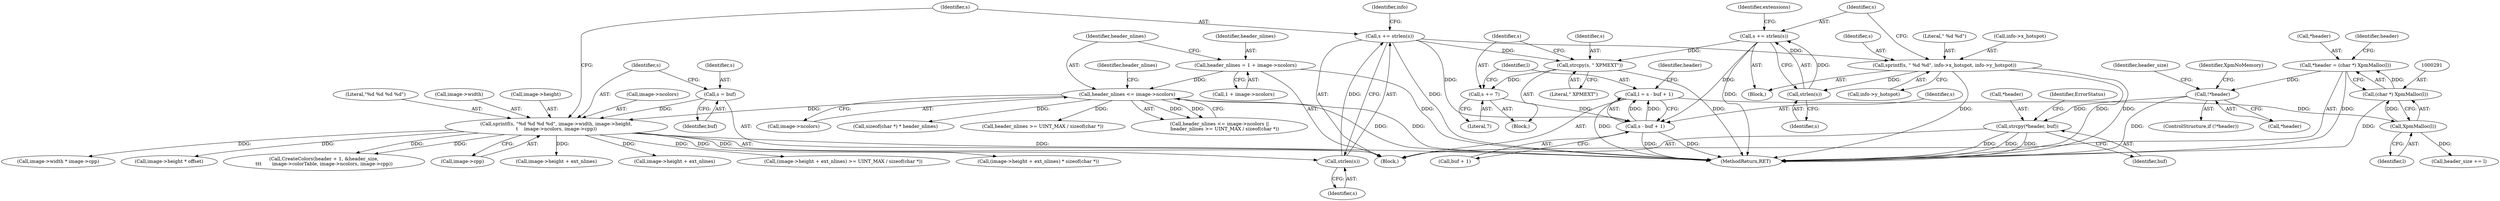 digraph "0_libXpm_d1167418f0fd02a27f617ec5afd6db053afbe185@API" {
"1000303" [label="(Call,strcpy(*header, buf))"];
"1000295" [label="(Call,!*header)"];
"1000287" [label="(Call,*header = (char *) XpmMalloc(l))"];
"1000290" [label="(Call,(char *) XpmMalloc(l))"];
"1000292" [label="(Call,XpmMalloc(l))"];
"1000280" [label="(Call,l = s - buf + 1)"];
"1000282" [label="(Call,s - buf + 1)"];
"1000267" [label="(Call,s += strlen(s))"];
"1000269" [label="(Call,strlen(s))"];
"1000258" [label="(Call,sprintf(s, \" %d %d\", info->x_hotspot, info->y_hotspot))"];
"1000245" [label="(Call,s += strlen(s))"];
"1000247" [label="(Call,strlen(s))"];
"1000230" [label="(Call,sprintf(s, \"%d %d %d %d\", image->width, image->height,\n\t    image->ncolors, image->cpp))"];
"1000227" [label="(Call,s = buf)"];
"1000186" [label="(Call,header_nlines <= image->ncolors)"];
"1000177" [label="(Call,header_nlines = 1 + image->ncolors)"];
"1000277" [label="(Call,s += 7)"];
"1000274" [label="(Call,strcpy(s, \" XPMEXT\"))"];
"1000300" [label="(Call,header_size += l)"];
"1000301" [label="(Identifier,header_size)"];
"1000191" [label="(Call,header_nlines >= UINT_MAX / sizeof(char *))"];
"1000281" [label="(Identifier,l)"];
"1000260" [label="(Literal,\" %d %d\")"];
"1000177" [label="(Call,header_nlines = 1 + image->ncolors)"];
"1000273" [label="(Block,)"];
"1000292" [label="(Call,XpmMalloc(l))"];
"1000288" [label="(Call,*header)"];
"1000231" [label="(Identifier,s)"];
"1000394" [label="(Call,image->height * offset)"];
"1000242" [label="(Call,image->cpp)"];
"1000232" [label="(Literal,\"%d %d %d %d\")"];
"1000276" [label="(Literal,\" XPMEXT\")"];
"1000299" [label="(Identifier,XpmNoMemory)"];
"1000592" [label="(MethodReturn,RET)"];
"1000269" [label="(Call,strlen(s))"];
"1000280" [label="(Call,l = s - buf + 1)"];
"1000230" [label="(Call,sprintf(s, \"%d %d %d %d\", image->width, image->height,\n\t    image->ncolors, image->cpp))"];
"1000229" [label="(Identifier,buf)"];
"1000296" [label="(Call,*header)"];
"1000245" [label="(Call,s += strlen(s))"];
"1000251" [label="(Identifier,info)"];
"1000383" [label="(Call,image->height + ext_nlines)"];
"1000179" [label="(Call,1 + image->ncolors)"];
"1000227" [label="(Call,s = buf)"];
"1000275" [label="(Identifier,s)"];
"1000274" [label="(Call,strcpy(s, \" XPMEXT\"))"];
"1000284" [label="(Call,buf + 1)"];
"1000293" [label="(Identifier,l)"];
"1000270" [label="(Identifier,s)"];
"1000233" [label="(Call,image->width)"];
"1000192" [label="(Identifier,header_nlines)"];
"1000187" [label="(Identifier,header_nlines)"];
"1000303" [label="(Call,strcpy(*header, buf))"];
"1000248" [label="(Identifier,s)"];
"1000279" [label="(Literal,7)"];
"1000294" [label="(ControlStructure,if (!*header))"];
"1000283" [label="(Identifier,s)"];
"1000186" [label="(Call,header_nlines <= image->ncolors)"];
"1000369" [label="(Call,image->height + ext_nlines)"];
"1000287" [label="(Call,*header = (char *) XpmMalloc(l))"];
"1000306" [label="(Identifier,buf)"];
"1000178" [label="(Identifier,header_nlines)"];
"1000264" [label="(Call,info->y_hotspot)"];
"1000278" [label="(Identifier,s)"];
"1000267" [label="(Call,s += strlen(s))"];
"1000236" [label="(Call,image->height)"];
"1000368" [label="(Call,(image->height + ext_nlines) >= UINT_MAX / sizeof(char *))"];
"1000246" [label="(Identifier,s)"];
"1000261" [label="(Call,info->x_hotspot)"];
"1000289" [label="(Identifier,header)"];
"1000304" [label="(Call,*header)"];
"1000295" [label="(Call,!*header)"];
"1000185" [label="(Call,header_nlines <= image->ncolors ||\n       header_nlines >= UINT_MAX / sizeof(char *))"];
"1000188" [label="(Call,image->ncolors)"];
"1000308" [label="(Identifier,ErrorStatus)"];
"1000282" [label="(Call,s - buf + 1)"];
"1000201" [label="(Call,sizeof(char *) * header_nlines)"];
"1000228" [label="(Identifier,s)"];
"1000247" [label="(Call,strlen(s))"];
"1000382" [label="(Call,(image->height + ext_nlines) * sizeof(char *))"];
"1000259" [label="(Identifier,s)"];
"1000309" [label="(Call,CreateColors(header + 1, &header_size,\n\t\t\t       image->colorTable, image->ncolors, image->cpp))"];
"1000277" [label="(Call,s += 7)"];
"1000117" [label="(Block,)"];
"1000297" [label="(Identifier,header)"];
"1000333" [label="(Call,image->width * image->cpp)"];
"1000272" [label="(Identifier,extensions)"];
"1000257" [label="(Block,)"];
"1000258" [label="(Call,sprintf(s, \" %d %d\", info->x_hotspot, info->y_hotspot))"];
"1000290" [label="(Call,(char *) XpmMalloc(l))"];
"1000268" [label="(Identifier,s)"];
"1000239" [label="(Call,image->ncolors)"];
"1000303" -> "1000117"  [label="AST: "];
"1000303" -> "1000306"  [label="CFG: "];
"1000304" -> "1000303"  [label="AST: "];
"1000306" -> "1000303"  [label="AST: "];
"1000308" -> "1000303"  [label="CFG: "];
"1000303" -> "1000592"  [label="DDG: "];
"1000303" -> "1000592"  [label="DDG: "];
"1000303" -> "1000592"  [label="DDG: "];
"1000295" -> "1000303"  [label="DDG: "];
"1000295" -> "1000294"  [label="AST: "];
"1000295" -> "1000296"  [label="CFG: "];
"1000296" -> "1000295"  [label="AST: "];
"1000299" -> "1000295"  [label="CFG: "];
"1000301" -> "1000295"  [label="CFG: "];
"1000295" -> "1000592"  [label="DDG: "];
"1000287" -> "1000295"  [label="DDG: "];
"1000287" -> "1000117"  [label="AST: "];
"1000287" -> "1000290"  [label="CFG: "];
"1000288" -> "1000287"  [label="AST: "];
"1000290" -> "1000287"  [label="AST: "];
"1000297" -> "1000287"  [label="CFG: "];
"1000287" -> "1000592"  [label="DDG: "];
"1000290" -> "1000287"  [label="DDG: "];
"1000290" -> "1000292"  [label="CFG: "];
"1000291" -> "1000290"  [label="AST: "];
"1000292" -> "1000290"  [label="AST: "];
"1000290" -> "1000592"  [label="DDG: "];
"1000292" -> "1000290"  [label="DDG: "];
"1000292" -> "1000293"  [label="CFG: "];
"1000293" -> "1000292"  [label="AST: "];
"1000280" -> "1000292"  [label="DDG: "];
"1000292" -> "1000300"  [label="DDG: "];
"1000280" -> "1000117"  [label="AST: "];
"1000280" -> "1000282"  [label="CFG: "];
"1000281" -> "1000280"  [label="AST: "];
"1000282" -> "1000280"  [label="AST: "];
"1000289" -> "1000280"  [label="CFG: "];
"1000280" -> "1000592"  [label="DDG: "];
"1000282" -> "1000280"  [label="DDG: "];
"1000282" -> "1000280"  [label="DDG: "];
"1000282" -> "1000284"  [label="CFG: "];
"1000283" -> "1000282"  [label="AST: "];
"1000284" -> "1000282"  [label="AST: "];
"1000282" -> "1000592"  [label="DDG: "];
"1000282" -> "1000592"  [label="DDG: "];
"1000267" -> "1000282"  [label="DDG: "];
"1000277" -> "1000282"  [label="DDG: "];
"1000245" -> "1000282"  [label="DDG: "];
"1000267" -> "1000257"  [label="AST: "];
"1000267" -> "1000269"  [label="CFG: "];
"1000268" -> "1000267"  [label="AST: "];
"1000269" -> "1000267"  [label="AST: "];
"1000272" -> "1000267"  [label="CFG: "];
"1000267" -> "1000592"  [label="DDG: "];
"1000269" -> "1000267"  [label="DDG: "];
"1000267" -> "1000274"  [label="DDG: "];
"1000269" -> "1000270"  [label="CFG: "];
"1000270" -> "1000269"  [label="AST: "];
"1000258" -> "1000269"  [label="DDG: "];
"1000258" -> "1000257"  [label="AST: "];
"1000258" -> "1000264"  [label="CFG: "];
"1000259" -> "1000258"  [label="AST: "];
"1000260" -> "1000258"  [label="AST: "];
"1000261" -> "1000258"  [label="AST: "];
"1000264" -> "1000258"  [label="AST: "];
"1000268" -> "1000258"  [label="CFG: "];
"1000258" -> "1000592"  [label="DDG: "];
"1000258" -> "1000592"  [label="DDG: "];
"1000258" -> "1000592"  [label="DDG: "];
"1000245" -> "1000258"  [label="DDG: "];
"1000245" -> "1000117"  [label="AST: "];
"1000245" -> "1000247"  [label="CFG: "];
"1000246" -> "1000245"  [label="AST: "];
"1000247" -> "1000245"  [label="AST: "];
"1000251" -> "1000245"  [label="CFG: "];
"1000245" -> "1000592"  [label="DDG: "];
"1000247" -> "1000245"  [label="DDG: "];
"1000245" -> "1000274"  [label="DDG: "];
"1000247" -> "1000248"  [label="CFG: "];
"1000248" -> "1000247"  [label="AST: "];
"1000230" -> "1000247"  [label="DDG: "];
"1000230" -> "1000117"  [label="AST: "];
"1000230" -> "1000242"  [label="CFG: "];
"1000231" -> "1000230"  [label="AST: "];
"1000232" -> "1000230"  [label="AST: "];
"1000233" -> "1000230"  [label="AST: "];
"1000236" -> "1000230"  [label="AST: "];
"1000239" -> "1000230"  [label="AST: "];
"1000242" -> "1000230"  [label="AST: "];
"1000246" -> "1000230"  [label="CFG: "];
"1000230" -> "1000592"  [label="DDG: "];
"1000227" -> "1000230"  [label="DDG: "];
"1000186" -> "1000230"  [label="DDG: "];
"1000230" -> "1000309"  [label="DDG: "];
"1000230" -> "1000309"  [label="DDG: "];
"1000230" -> "1000333"  [label="DDG: "];
"1000230" -> "1000368"  [label="DDG: "];
"1000230" -> "1000369"  [label="DDG: "];
"1000230" -> "1000382"  [label="DDG: "];
"1000230" -> "1000383"  [label="DDG: "];
"1000230" -> "1000394"  [label="DDG: "];
"1000227" -> "1000117"  [label="AST: "];
"1000227" -> "1000229"  [label="CFG: "];
"1000228" -> "1000227"  [label="AST: "];
"1000229" -> "1000227"  [label="AST: "];
"1000231" -> "1000227"  [label="CFG: "];
"1000186" -> "1000185"  [label="AST: "];
"1000186" -> "1000188"  [label="CFG: "];
"1000187" -> "1000186"  [label="AST: "];
"1000188" -> "1000186"  [label="AST: "];
"1000192" -> "1000186"  [label="CFG: "];
"1000185" -> "1000186"  [label="CFG: "];
"1000186" -> "1000592"  [label="DDG: "];
"1000186" -> "1000592"  [label="DDG: "];
"1000186" -> "1000185"  [label="DDG: "];
"1000186" -> "1000185"  [label="DDG: "];
"1000177" -> "1000186"  [label="DDG: "];
"1000186" -> "1000191"  [label="DDG: "];
"1000186" -> "1000201"  [label="DDG: "];
"1000177" -> "1000117"  [label="AST: "];
"1000177" -> "1000179"  [label="CFG: "];
"1000178" -> "1000177"  [label="AST: "];
"1000179" -> "1000177"  [label="AST: "];
"1000187" -> "1000177"  [label="CFG: "];
"1000177" -> "1000592"  [label="DDG: "];
"1000277" -> "1000273"  [label="AST: "];
"1000277" -> "1000279"  [label="CFG: "];
"1000278" -> "1000277"  [label="AST: "];
"1000279" -> "1000277"  [label="AST: "];
"1000281" -> "1000277"  [label="CFG: "];
"1000274" -> "1000277"  [label="DDG: "];
"1000274" -> "1000273"  [label="AST: "];
"1000274" -> "1000276"  [label="CFG: "];
"1000275" -> "1000274"  [label="AST: "];
"1000276" -> "1000274"  [label="AST: "];
"1000278" -> "1000274"  [label="CFG: "];
"1000274" -> "1000592"  [label="DDG: "];
}
